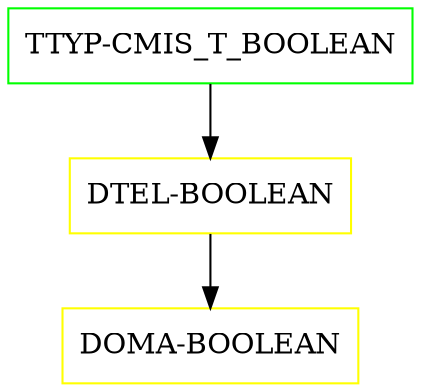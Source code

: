 digraph G {
  "TTYP-CMIS_T_BOOLEAN" [shape=box,color=green];
  "DTEL-BOOLEAN" [shape=box,color=yellow,URL="./DTEL_BOOLEAN.html"];
  "DOMA-BOOLEAN" [shape=box,color=yellow,URL="./DOMA_BOOLEAN.html"];
  "TTYP-CMIS_T_BOOLEAN" -> "DTEL-BOOLEAN";
  "DTEL-BOOLEAN" -> "DOMA-BOOLEAN";
}
